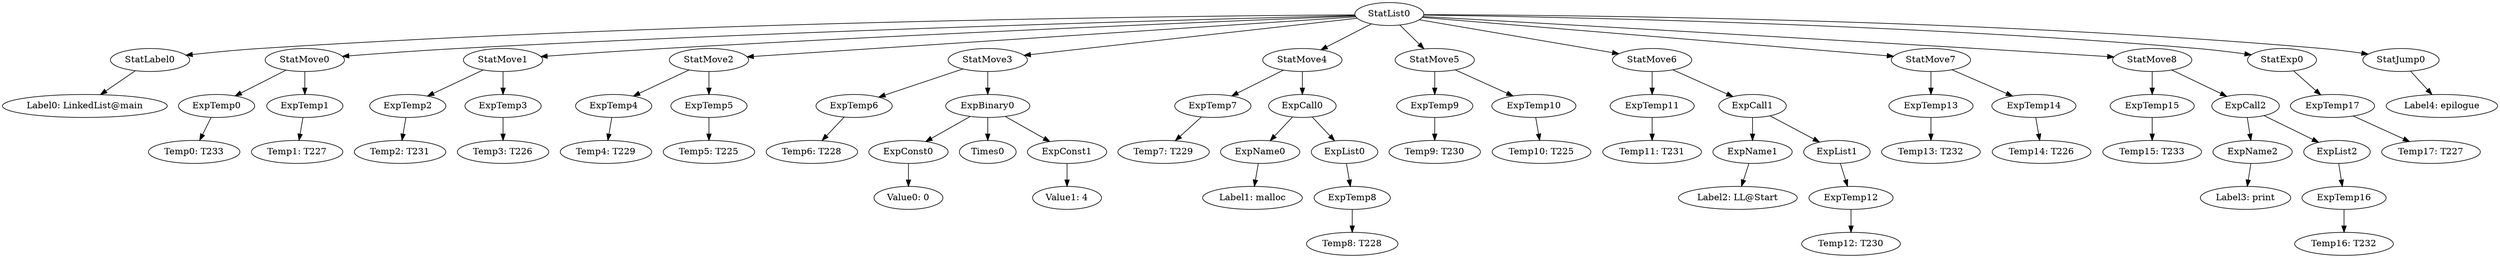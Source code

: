 digraph {
	ordering = out;
	StatExp0 -> ExpTemp17;
	ExpList2 -> ExpTemp16;
	ExpCall2 -> ExpName2;
	ExpCall2 -> ExpList2;
	StatMove8 -> ExpTemp15;
	StatMove8 -> ExpCall2;
	ExpTemp16 -> "Temp16: T232";
	ExpTemp13 -> "Temp13: T232";
	ExpCall1 -> ExpName1;
	ExpCall1 -> ExpList1;
	ExpName1 -> "Label2: LL@Start";
	StatMove6 -> ExpTemp11;
	StatMove6 -> ExpCall1;
	ExpTemp9 -> "Temp9: T230";
	StatJump0 -> "Label4: epilogue";
	ExpTemp17 -> "Temp17: T227";
	ExpCall0 -> ExpName0;
	ExpCall0 -> ExpList0;
	StatMove2 -> ExpTemp4;
	StatMove2 -> ExpTemp5;
	ExpTemp10 -> "Temp10: T225";
	ExpTemp2 -> "Temp2: T231";
	StatMove5 -> ExpTemp9;
	StatMove5 -> ExpTemp10;
	ExpConst1 -> "Value1: 4";
	ExpTemp3 -> "Temp3: T226";
	StatLabel0 -> "Label0: LinkedList@main";
	StatList0 -> StatLabel0;
	StatList0 -> StatMove0;
	StatList0 -> StatMove1;
	StatList0 -> StatMove2;
	StatList0 -> StatMove3;
	StatList0 -> StatMove4;
	StatList0 -> StatMove5;
	StatList0 -> StatMove6;
	StatList0 -> StatMove7;
	StatList0 -> StatMove8;
	StatList0 -> StatExp0;
	StatList0 -> StatJump0;
	ExpTemp0 -> "Temp0: T233";
	StatMove0 -> ExpTemp0;
	StatMove0 -> ExpTemp1;
	ExpName2 -> "Label3: print";
	ExpTemp14 -> "Temp14: T226";
	ExpTemp1 -> "Temp1: T227";
	ExpTemp5 -> "Temp5: T225";
	ExpTemp6 -> "Temp6: T228";
	ExpTemp11 -> "Temp11: T231";
	StatMove3 -> ExpTemp6;
	StatMove3 -> ExpBinary0;
	ExpConst0 -> "Value0: 0";
	ExpTemp12 -> "Temp12: T230";
	ExpBinary0 -> ExpConst0;
	ExpBinary0 -> Times0;
	ExpBinary0 -> ExpConst1;
	ExpTemp4 -> "Temp4: T229";
	ExpTemp7 -> "Temp7: T229";
	ExpName0 -> "Label1: malloc";
	StatMove7 -> ExpTemp13;
	StatMove7 -> ExpTemp14;
	ExpList1 -> ExpTemp12;
	StatMove4 -> ExpTemp7;
	StatMove4 -> ExpCall0;
	StatMove1 -> ExpTemp2;
	StatMove1 -> ExpTemp3;
	ExpTemp8 -> "Temp8: T228";
	ExpTemp15 -> "Temp15: T233";
	ExpList0 -> ExpTemp8;
}

